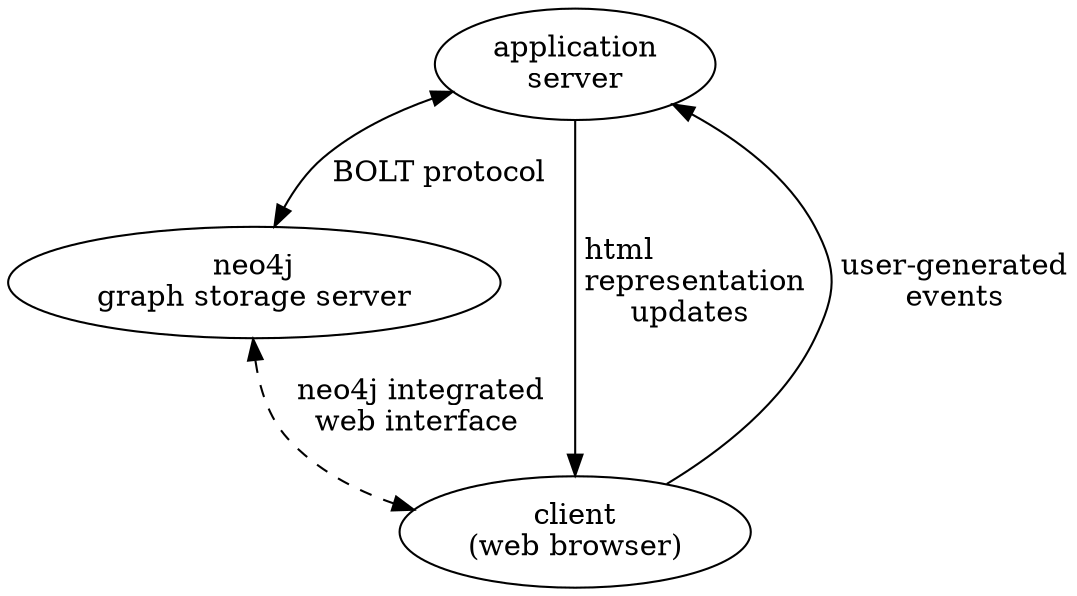 digraph architecture {
app [label="application\nserver"];
neo4j [label="neo4j\ngraph storage server"];
app -> neo4j [dir=both,label=" BOLT protocol"];
client [label="client\n(web browser)"];
client -> app [label=" user-generated\n events"];
app -> client [label=" html\l representation\rupdates"]; 
neo4j -> client [style=dashed,dir=both,label=" neo4j integrated\nweb interface"];
}